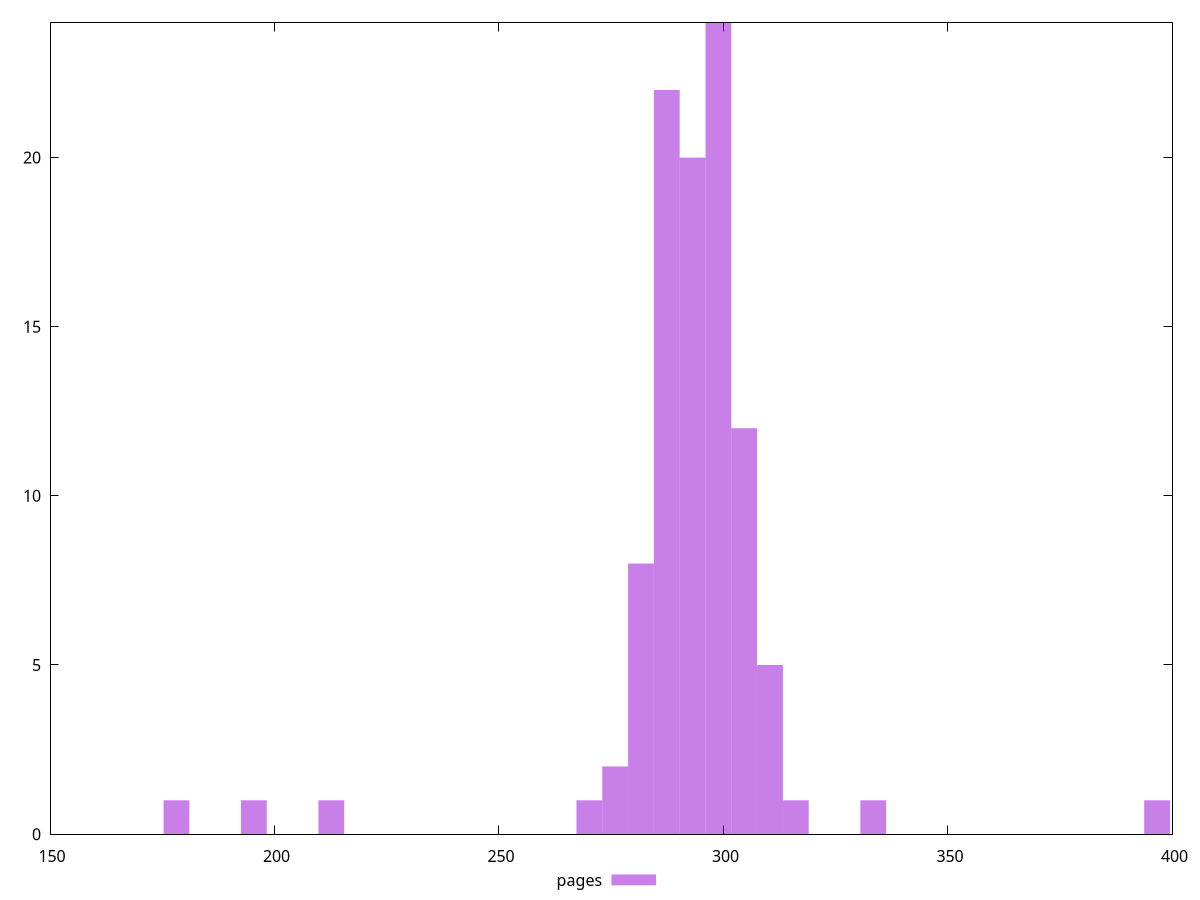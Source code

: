 $_pages <<EOF
195.4110092296169 1
310.35866171762683 5
270.12698334682335 1
287.3691312200248 22
293.11651384442536 20
304.6112790932263 12
316.1060443420273 1
281.62174859562435 8
298.8638964688258 24
275.8743659712238 2
333.3481922152288 1
396.56940108363426 1
178.1688613564154 1
212.65315710281837 1
EOF
set key outside below
set terminal pngcairo
set output "report_00004_2020-11-02T20-21-41.718Z/total-blocking-time/pages//raw_hist.png"
set yrange [0:24]
set boxwidth 5.747382624400497
set style fill transparent solid 0.5 noborder
plot $_pages title "pages" with boxes ,